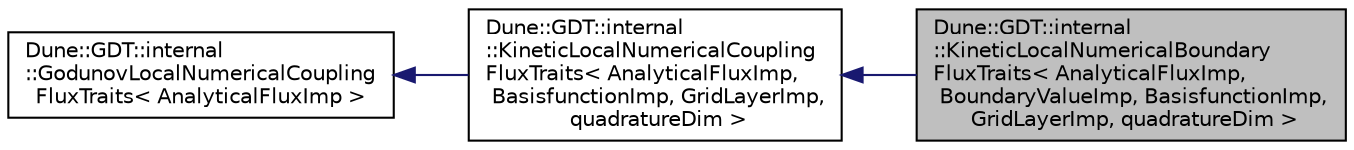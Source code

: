 digraph "Dune::GDT::internal::KineticLocalNumericalBoundaryFluxTraits&lt; AnalyticalFluxImp, BoundaryValueImp, BasisfunctionImp, GridLayerImp, quadratureDim &gt;"
{
  edge [fontname="Helvetica",fontsize="10",labelfontname="Helvetica",labelfontsize="10"];
  node [fontname="Helvetica",fontsize="10",shape=record];
  rankdir="LR";
  Node1 [label="Dune::GDT::internal\l::KineticLocalNumericalBoundary\lFluxTraits\< AnalyticalFluxImp,\l BoundaryValueImp, BasisfunctionImp,\l GridLayerImp, quadratureDim \>",height=0.2,width=0.4,color="black", fillcolor="grey75", style="filled", fontcolor="black"];
  Node2 -> Node1 [dir="back",color="midnightblue",fontsize="10",style="solid",fontname="Helvetica"];
  Node2 [label="Dune::GDT::internal\l::KineticLocalNumericalCoupling\lFluxTraits\< AnalyticalFluxImp,\l BasisfunctionImp, GridLayerImp,\l quadratureDim \>",height=0.2,width=0.4,color="black", fillcolor="white", style="filled",URL="$a00259.html"];
  Node3 -> Node2 [dir="back",color="midnightblue",fontsize="10",style="solid",fontname="Helvetica"];
  Node3 [label="Dune::GDT::internal\l::GodunovLocalNumericalCoupling\lFluxTraits\< AnalyticalFluxImp \>",height=0.2,width=0.4,color="black", fillcolor="white", style="filled",URL="$a00181.html"];
}

